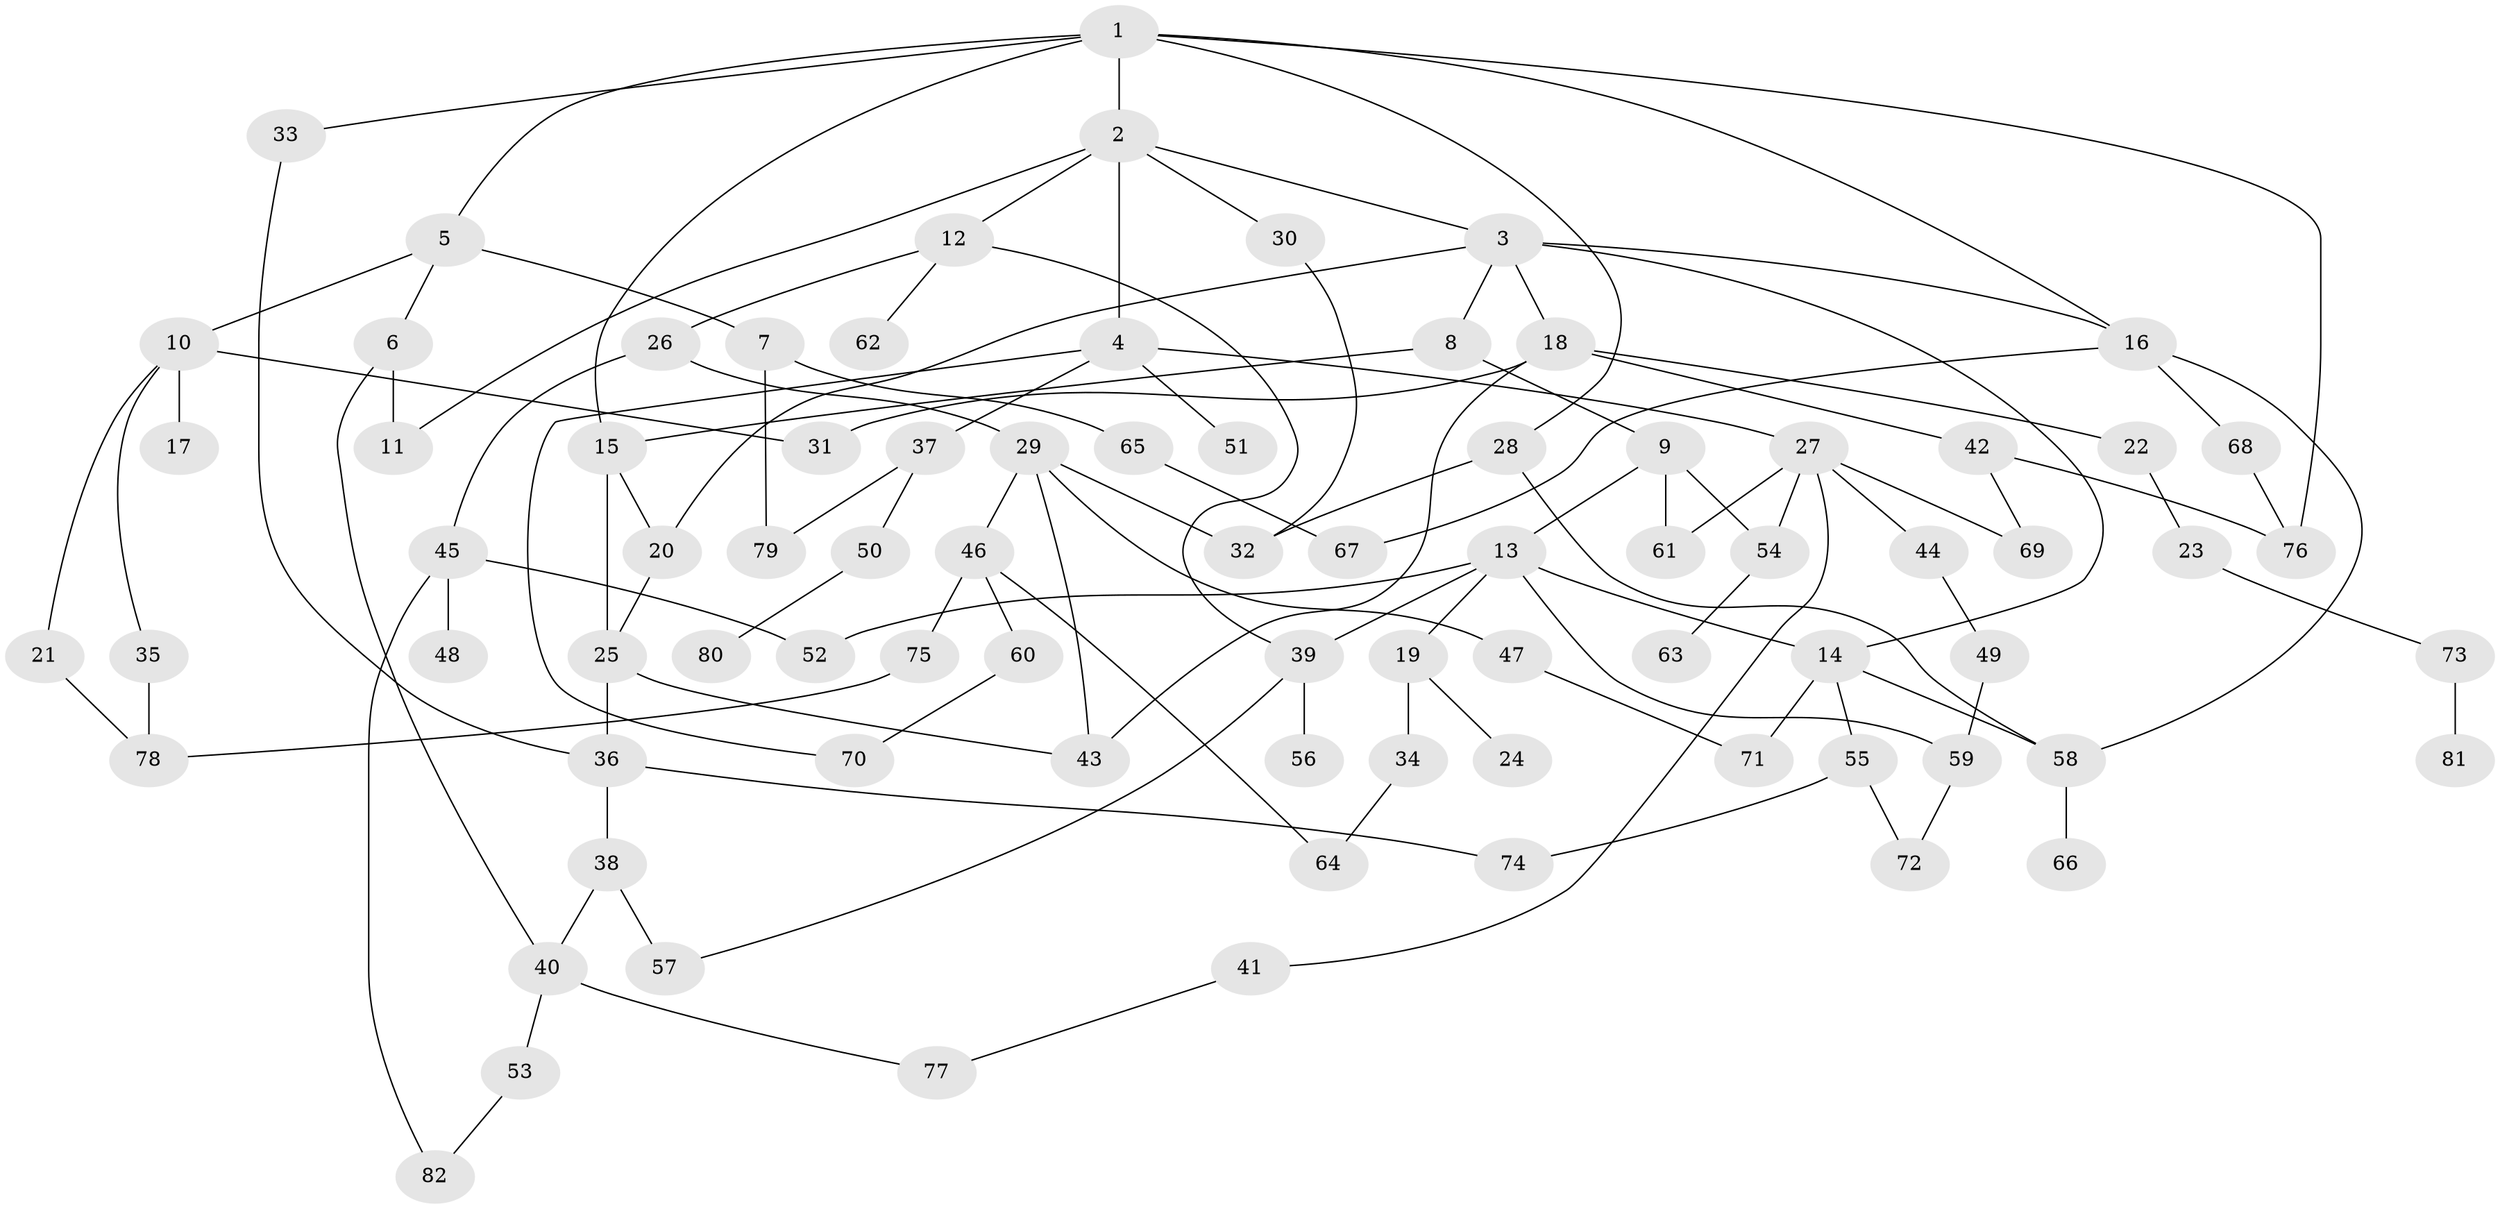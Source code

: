 // Generated by graph-tools (version 1.1) at 2025/10/02/27/25 16:10:51]
// undirected, 82 vertices, 116 edges
graph export_dot {
graph [start="1"]
  node [color=gray90,style=filled];
  1;
  2;
  3;
  4;
  5;
  6;
  7;
  8;
  9;
  10;
  11;
  12;
  13;
  14;
  15;
  16;
  17;
  18;
  19;
  20;
  21;
  22;
  23;
  24;
  25;
  26;
  27;
  28;
  29;
  30;
  31;
  32;
  33;
  34;
  35;
  36;
  37;
  38;
  39;
  40;
  41;
  42;
  43;
  44;
  45;
  46;
  47;
  48;
  49;
  50;
  51;
  52;
  53;
  54;
  55;
  56;
  57;
  58;
  59;
  60;
  61;
  62;
  63;
  64;
  65;
  66;
  67;
  68;
  69;
  70;
  71;
  72;
  73;
  74;
  75;
  76;
  77;
  78;
  79;
  80;
  81;
  82;
  1 -- 2;
  1 -- 5;
  1 -- 16;
  1 -- 28;
  1 -- 33;
  1 -- 76;
  1 -- 15;
  2 -- 3;
  2 -- 4;
  2 -- 12;
  2 -- 30;
  2 -- 11;
  3 -- 8;
  3 -- 18;
  3 -- 14;
  3 -- 20;
  3 -- 16;
  4 -- 27;
  4 -- 37;
  4 -- 51;
  4 -- 70;
  5 -- 6;
  5 -- 7;
  5 -- 10;
  6 -- 11;
  6 -- 40;
  7 -- 65;
  7 -- 79;
  8 -- 9;
  8 -- 15;
  9 -- 13;
  9 -- 54;
  9 -- 61;
  10 -- 17;
  10 -- 21;
  10 -- 35;
  10 -- 31;
  12 -- 26;
  12 -- 39;
  12 -- 62;
  13 -- 14;
  13 -- 19;
  13 -- 59;
  13 -- 39;
  13 -- 52;
  14 -- 55;
  14 -- 71;
  14 -- 58;
  15 -- 20;
  15 -- 25;
  16 -- 58;
  16 -- 67;
  16 -- 68;
  18 -- 22;
  18 -- 31;
  18 -- 42;
  18 -- 43;
  19 -- 24;
  19 -- 34;
  20 -- 25;
  21 -- 78;
  22 -- 23;
  23 -- 73;
  25 -- 36;
  25 -- 43;
  26 -- 29;
  26 -- 45;
  27 -- 41;
  27 -- 44;
  27 -- 54;
  27 -- 69;
  27 -- 61;
  28 -- 32;
  28 -- 58;
  29 -- 43;
  29 -- 46;
  29 -- 47;
  29 -- 32;
  30 -- 32;
  33 -- 36;
  34 -- 64;
  35 -- 78;
  36 -- 38;
  36 -- 74;
  37 -- 50;
  37 -- 79;
  38 -- 57;
  38 -- 40;
  39 -- 56;
  39 -- 57;
  40 -- 53;
  40 -- 77;
  41 -- 77;
  42 -- 69;
  42 -- 76;
  44 -- 49;
  45 -- 48;
  45 -- 52;
  45 -- 82;
  46 -- 60;
  46 -- 64;
  46 -- 75;
  47 -- 71;
  49 -- 59;
  50 -- 80;
  53 -- 82;
  54 -- 63;
  55 -- 72;
  55 -- 74;
  58 -- 66;
  59 -- 72;
  60 -- 70;
  65 -- 67;
  68 -- 76;
  73 -- 81;
  75 -- 78;
}
